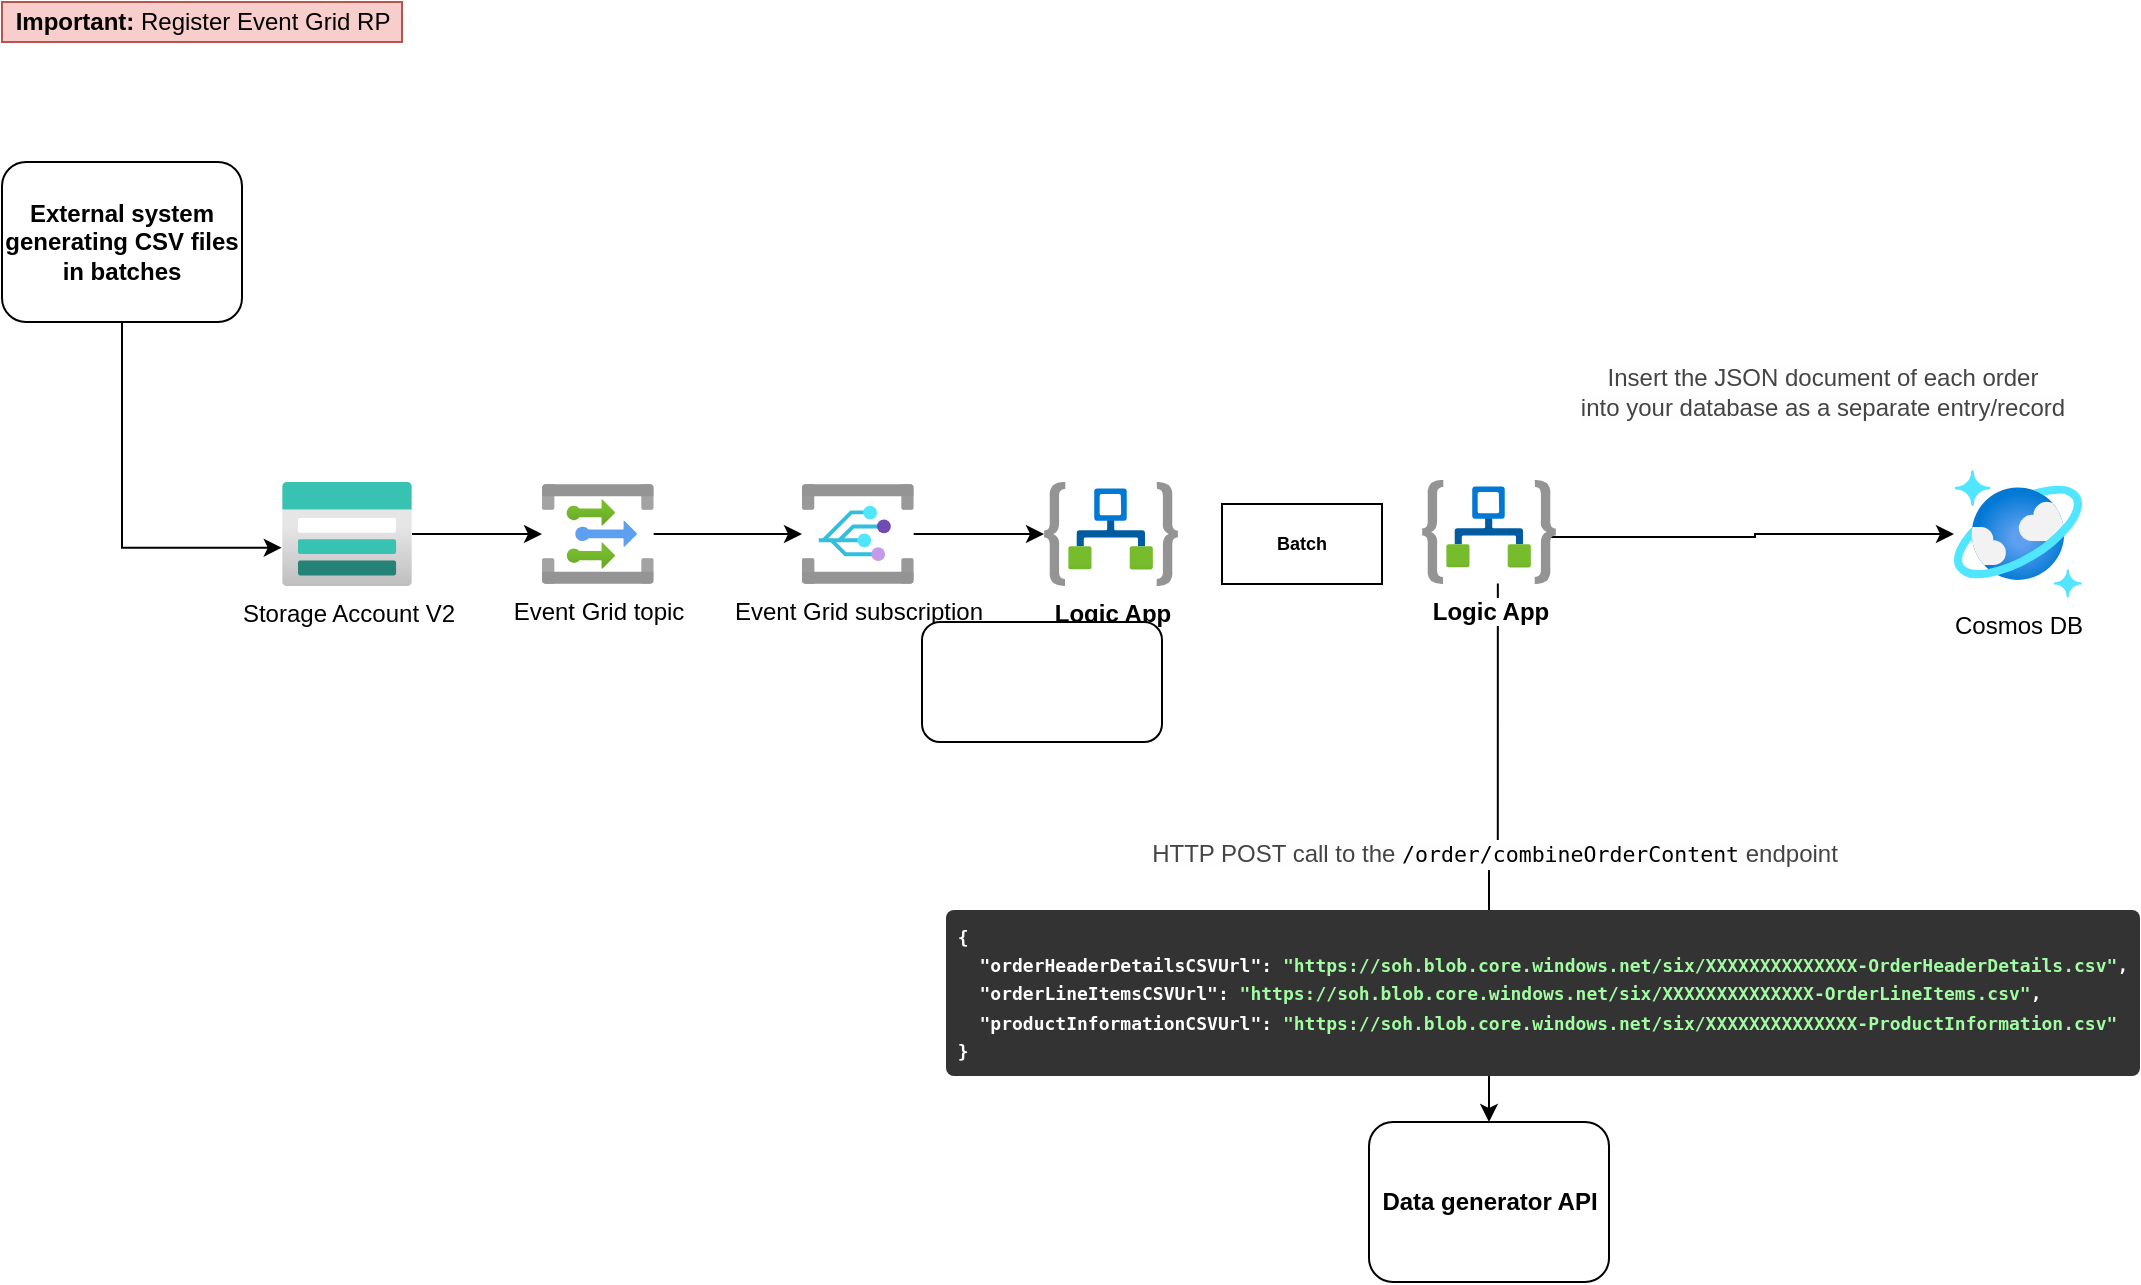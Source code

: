 <mxfile version="18.0.7" type="github">
  <diagram id="JKGNgayGai7RwcoJ1suE" name="Page-1">
    <mxGraphModel dx="1449" dy="705" grid="1" gridSize="10" guides="1" tooltips="1" connect="1" arrows="1" fold="1" page="1" pageScale="1" pageWidth="1169" pageHeight="827" math="0" shadow="0">
      <root>
        <mxCell id="0" />
        <mxCell id="1" parent="0" />
        <mxCell id="blPEiR4erYXjFKSHEFdU-7" value="" style="edgeStyle=orthogonalEdgeStyle;rounded=0;orthogonalLoop=1;jettySize=auto;html=1;" parent="1" source="blPEiR4erYXjFKSHEFdU-1" target="blPEiR4erYXjFKSHEFdU-4" edge="1">
          <mxGeometry relative="1" as="geometry" />
        </mxCell>
        <mxCell id="blPEiR4erYXjFKSHEFdU-1" value="Storage Account V2" style="aspect=fixed;html=1;points=[];align=center;image;fontSize=12;image=img/lib/azure2/storage/Storage_Accounts.svg;" parent="1" vertex="1">
          <mxGeometry x="200" y="260" width="65" height="52" as="geometry" />
        </mxCell>
        <mxCell id="blPEiR4erYXjFKSHEFdU-3" style="edgeStyle=orthogonalEdgeStyle;rounded=0;orthogonalLoop=1;jettySize=auto;html=1;entryX=-0.002;entryY=0.632;entryDx=0;entryDy=0;entryPerimeter=0;exitX=0.5;exitY=1;exitDx=0;exitDy=0;" parent="1" source="blPEiR4erYXjFKSHEFdU-2" target="blPEiR4erYXjFKSHEFdU-1" edge="1">
          <mxGeometry relative="1" as="geometry" />
        </mxCell>
        <mxCell id="blPEiR4erYXjFKSHEFdU-2" value="External system generating CSV files in batches" style="rounded=1;whiteSpace=wrap;html=1;fontStyle=1" parent="1" vertex="1">
          <mxGeometry x="60" y="100" width="120" height="80" as="geometry" />
        </mxCell>
        <mxCell id="blPEiR4erYXjFKSHEFdU-8" value="" style="edgeStyle=orthogonalEdgeStyle;rounded=0;orthogonalLoop=1;jettySize=auto;html=1;" parent="1" source="blPEiR4erYXjFKSHEFdU-4" target="blPEiR4erYXjFKSHEFdU-5" edge="1">
          <mxGeometry relative="1" as="geometry" />
        </mxCell>
        <mxCell id="blPEiR4erYXjFKSHEFdU-4" value="Event Grid topic" style="aspect=fixed;html=1;points=[];align=center;image;fontSize=12;image=img/lib/azure2/integration/Event_Grid_Topics.svg;" parent="1" vertex="1">
          <mxGeometry x="330" y="261" width="55.83" height="50" as="geometry" />
        </mxCell>
        <mxCell id="blPEiR4erYXjFKSHEFdU-9" value="" style="edgeStyle=orthogonalEdgeStyle;rounded=0;orthogonalLoop=1;jettySize=auto;html=1;" parent="1" source="blPEiR4erYXjFKSHEFdU-5" target="blPEiR4erYXjFKSHEFdU-6" edge="1">
          <mxGeometry relative="1" as="geometry" />
        </mxCell>
        <mxCell id="blPEiR4erYXjFKSHEFdU-5" value="Event Grid subscription" style="aspect=fixed;html=1;points=[];align=center;image;fontSize=12;image=img/lib/azure2/integration/Event_Grid_Subscriptions.svg;" parent="1" vertex="1">
          <mxGeometry x="460" y="261" width="55.83" height="50" as="geometry" />
        </mxCell>
        <mxCell id="blPEiR4erYXjFKSHEFdU-11" value="&lt;span style=&quot;color: rgb(68, 68, 68); font-size: 12px; text-align: left; background-color: rgb(254, 254, 254);&quot;&gt;HTTP POST call to the&amp;nbsp;&lt;/span&gt;&lt;code style=&quot;box-sizing: border-box; font-family: monospace, monospace; font-size: 0.98em; overflow-wrap: break-word; text-align: left; background-color: rgb(254, 254, 254);&quot;&gt;/order/combineOrderContent&lt;/code&gt;&lt;span style=&quot;color: rgb(68, 68, 68); font-size: 12px; text-align: left; background-color: rgb(254, 254, 254);&quot;&gt;&amp;nbsp;endpoint&lt;/span&gt;" style="edgeStyle=orthogonalEdgeStyle;rounded=0;orthogonalLoop=1;jettySize=auto;html=1;exitX=0.566;exitY=0.994;exitDx=0;exitDy=0;exitPerimeter=0;" parent="1" source="DvCjDTtEMwee82FYKSQj-1" target="blPEiR4erYXjFKSHEFdU-10" edge="1">
          <mxGeometry relative="1" as="geometry" />
        </mxCell>
        <mxCell id="blPEiR4erYXjFKSHEFdU-13" style="edgeStyle=orthogonalEdgeStyle;rounded=0;orthogonalLoop=1;jettySize=auto;html=1;exitX=0.924;exitY=0.549;exitDx=0;exitDy=0;exitPerimeter=0;" parent="1" source="DvCjDTtEMwee82FYKSQj-1" target="blPEiR4erYXjFKSHEFdU-12" edge="1">
          <mxGeometry relative="1" as="geometry" />
        </mxCell>
        <mxCell id="blPEiR4erYXjFKSHEFdU-6" value="&lt;b&gt;Logic App&lt;/b&gt;" style="aspect=fixed;html=1;points=[];align=center;image;fontSize=12;image=img/lib/azure2/integration/Logic_Apps.svg;" parent="1" vertex="1">
          <mxGeometry x="581" y="260" width="67" height="52" as="geometry" />
        </mxCell>
        <mxCell id="blPEiR4erYXjFKSHEFdU-10" value="Data generator API" style="rounded=1;whiteSpace=wrap;html=1;fontStyle=1" parent="1" vertex="1">
          <mxGeometry x="743.5" y="580" width="120" height="80" as="geometry" />
        </mxCell>
        <mxCell id="blPEiR4erYXjFKSHEFdU-12" value="Cosmos DB" style="aspect=fixed;html=1;points=[];align=center;image;fontSize=12;image=img/lib/azure2/databases/Azure_Cosmos_DB.svg;" parent="1" vertex="1">
          <mxGeometry x="1036" y="254" width="64" height="64" as="geometry" />
        </mxCell>
        <mxCell id="blPEiR4erYXjFKSHEFdU-14" value="&lt;span style=&quot;color: rgb(68, 68, 68); text-align: left; background-color: rgb(254, 254, 254);&quot;&gt;Insert the JSON document of each order &lt;br&gt;into your database as a separate entry/record&lt;/span&gt;" style="text;html=1;align=center;verticalAlign=middle;resizable=0;points=[];autosize=1;strokeColor=none;fillColor=none;" parent="1" vertex="1">
          <mxGeometry x="840" y="200" width="260" height="30" as="geometry" />
        </mxCell>
        <mxCell id="blPEiR4erYXjFKSHEFdU-15" value="&lt;b&gt;Important: &lt;/b&gt;Register Event Grid RP" style="text;html=1;align=center;verticalAlign=middle;resizable=0;points=[];autosize=1;strokeColor=#b85450;fillColor=#f8cecc;" parent="1" vertex="1">
          <mxGeometry x="60" y="20" width="200" height="20" as="geometry" />
        </mxCell>
        <mxCell id="blPEiR4erYXjFKSHEFdU-16" value="&lt;pre style=&quot;box-sizing: border-box; max-height: 400px; min-height: 6em; overflow: auto; overflow-wrap: break-word; background: rgb(51, 51, 51); border-radius: 4px; color: white; font-weight: 600; hyphens: auto; margin-top: 0px; margin-bottom: 0px; padding: 0.5em; word-break: break-word; text-align: start;&quot; class=&quot;body-param__example microlight&quot;&gt;&lt;code style=&quot;box-sizing: border-box; font-family: Consolas, monaco, monospace; word-break: break-all;&quot; class=&quot;language-json&quot;&gt;&lt;font style=&quot;font-size: 9px;&quot;&gt;&lt;span style=&quot;box-sizing: inherit;&quot;&gt;{&lt;br&gt;&lt;/span&gt;&lt;span style=&quot;box-sizing: inherit;&quot;&gt;  &lt;/span&gt;&lt;span style=&quot;box-sizing: inherit;&quot; class=&quot;hljs-attr&quot;&gt;&quot;orderHeaderDetailsCSVUrl&quot;&lt;/span&gt;&lt;span style=&quot;box-sizing: inherit;&quot;&gt;: &lt;/span&gt;&lt;span style=&quot;box-sizing: inherit; color: rgb(162, 252, 162);&quot;&gt;&quot;https://soh.blob.core.windows.net/six/XXXXXXXXXXXXXX-OrderHeaderDetails.csv&quot;&lt;/span&gt;&lt;span style=&quot;box-sizing: inherit;&quot;&gt;,&lt;br&gt;&lt;/span&gt;&lt;span style=&quot;box-sizing: inherit;&quot;&gt;  &lt;/span&gt;&lt;span style=&quot;box-sizing: inherit;&quot; class=&quot;hljs-attr&quot;&gt;&quot;orderLineItemsCSVUrl&quot;&lt;/span&gt;&lt;span style=&quot;box-sizing: inherit;&quot;&gt;: &lt;/span&gt;&lt;span style=&quot;box-sizing: inherit; color: rgb(162, 252, 162);&quot;&gt;&quot;https://soh.blob.core.windows.net/six/XXXXXXXXXXXXXX-OrderLineItems.csv&quot;&lt;/span&gt;&lt;span style=&quot;box-sizing: inherit;&quot;&gt;,&lt;br&gt;&lt;/span&gt;&lt;span style=&quot;box-sizing: inherit;&quot;&gt;  &lt;/span&gt;&lt;span style=&quot;box-sizing: inherit;&quot; class=&quot;hljs-attr&quot;&gt;&quot;productInformationCSVUrl&quot;&lt;/span&gt;&lt;span style=&quot;box-sizing: inherit;&quot;&gt;: &lt;/span&gt;&lt;span style=&quot;box-sizing: inherit; color: rgb(162, 252, 162);&quot;&gt;&quot;https://soh.blob.core.windows.net/six/XXXXXXXXXXXXXX-ProductInformation.csv&quot;&lt;/span&gt;&lt;span style=&quot;box-sizing: inherit;&quot;&gt;&lt;br&gt;&lt;/span&gt;}&lt;/font&gt;&lt;/code&gt;&lt;/pre&gt;" style="text;html=1;align=center;verticalAlign=middle;resizable=0;points=[];autosize=1;strokeColor=none;fillColor=none;" parent="1" vertex="1">
          <mxGeometry x="550" y="470" width="560" height="90" as="geometry" />
        </mxCell>
        <mxCell id="DvCjDTtEMwee82FYKSQj-1" value="&lt;b&gt;Logic App&lt;/b&gt;" style="aspect=fixed;html=1;points=[];align=center;image;fontSize=12;image=img/lib/azure2/integration/Logic_Apps.svg;" vertex="1" parent="1">
          <mxGeometry x="770" y="259" width="67" height="52" as="geometry" />
        </mxCell>
        <mxCell id="DvCjDTtEMwee82FYKSQj-2" value="" style="rounded=1;whiteSpace=wrap;html=1;fontSize=9;" vertex="1" parent="1">
          <mxGeometry x="520" y="330" width="120" height="60" as="geometry" />
        </mxCell>
        <mxCell id="DvCjDTtEMwee82FYKSQj-3" value="Batch" style="rounded=0;whiteSpace=wrap;html=1;fontSize=9;fontStyle=1" vertex="1" parent="1">
          <mxGeometry x="670" y="271" width="80" height="40" as="geometry" />
        </mxCell>
      </root>
    </mxGraphModel>
  </diagram>
</mxfile>
